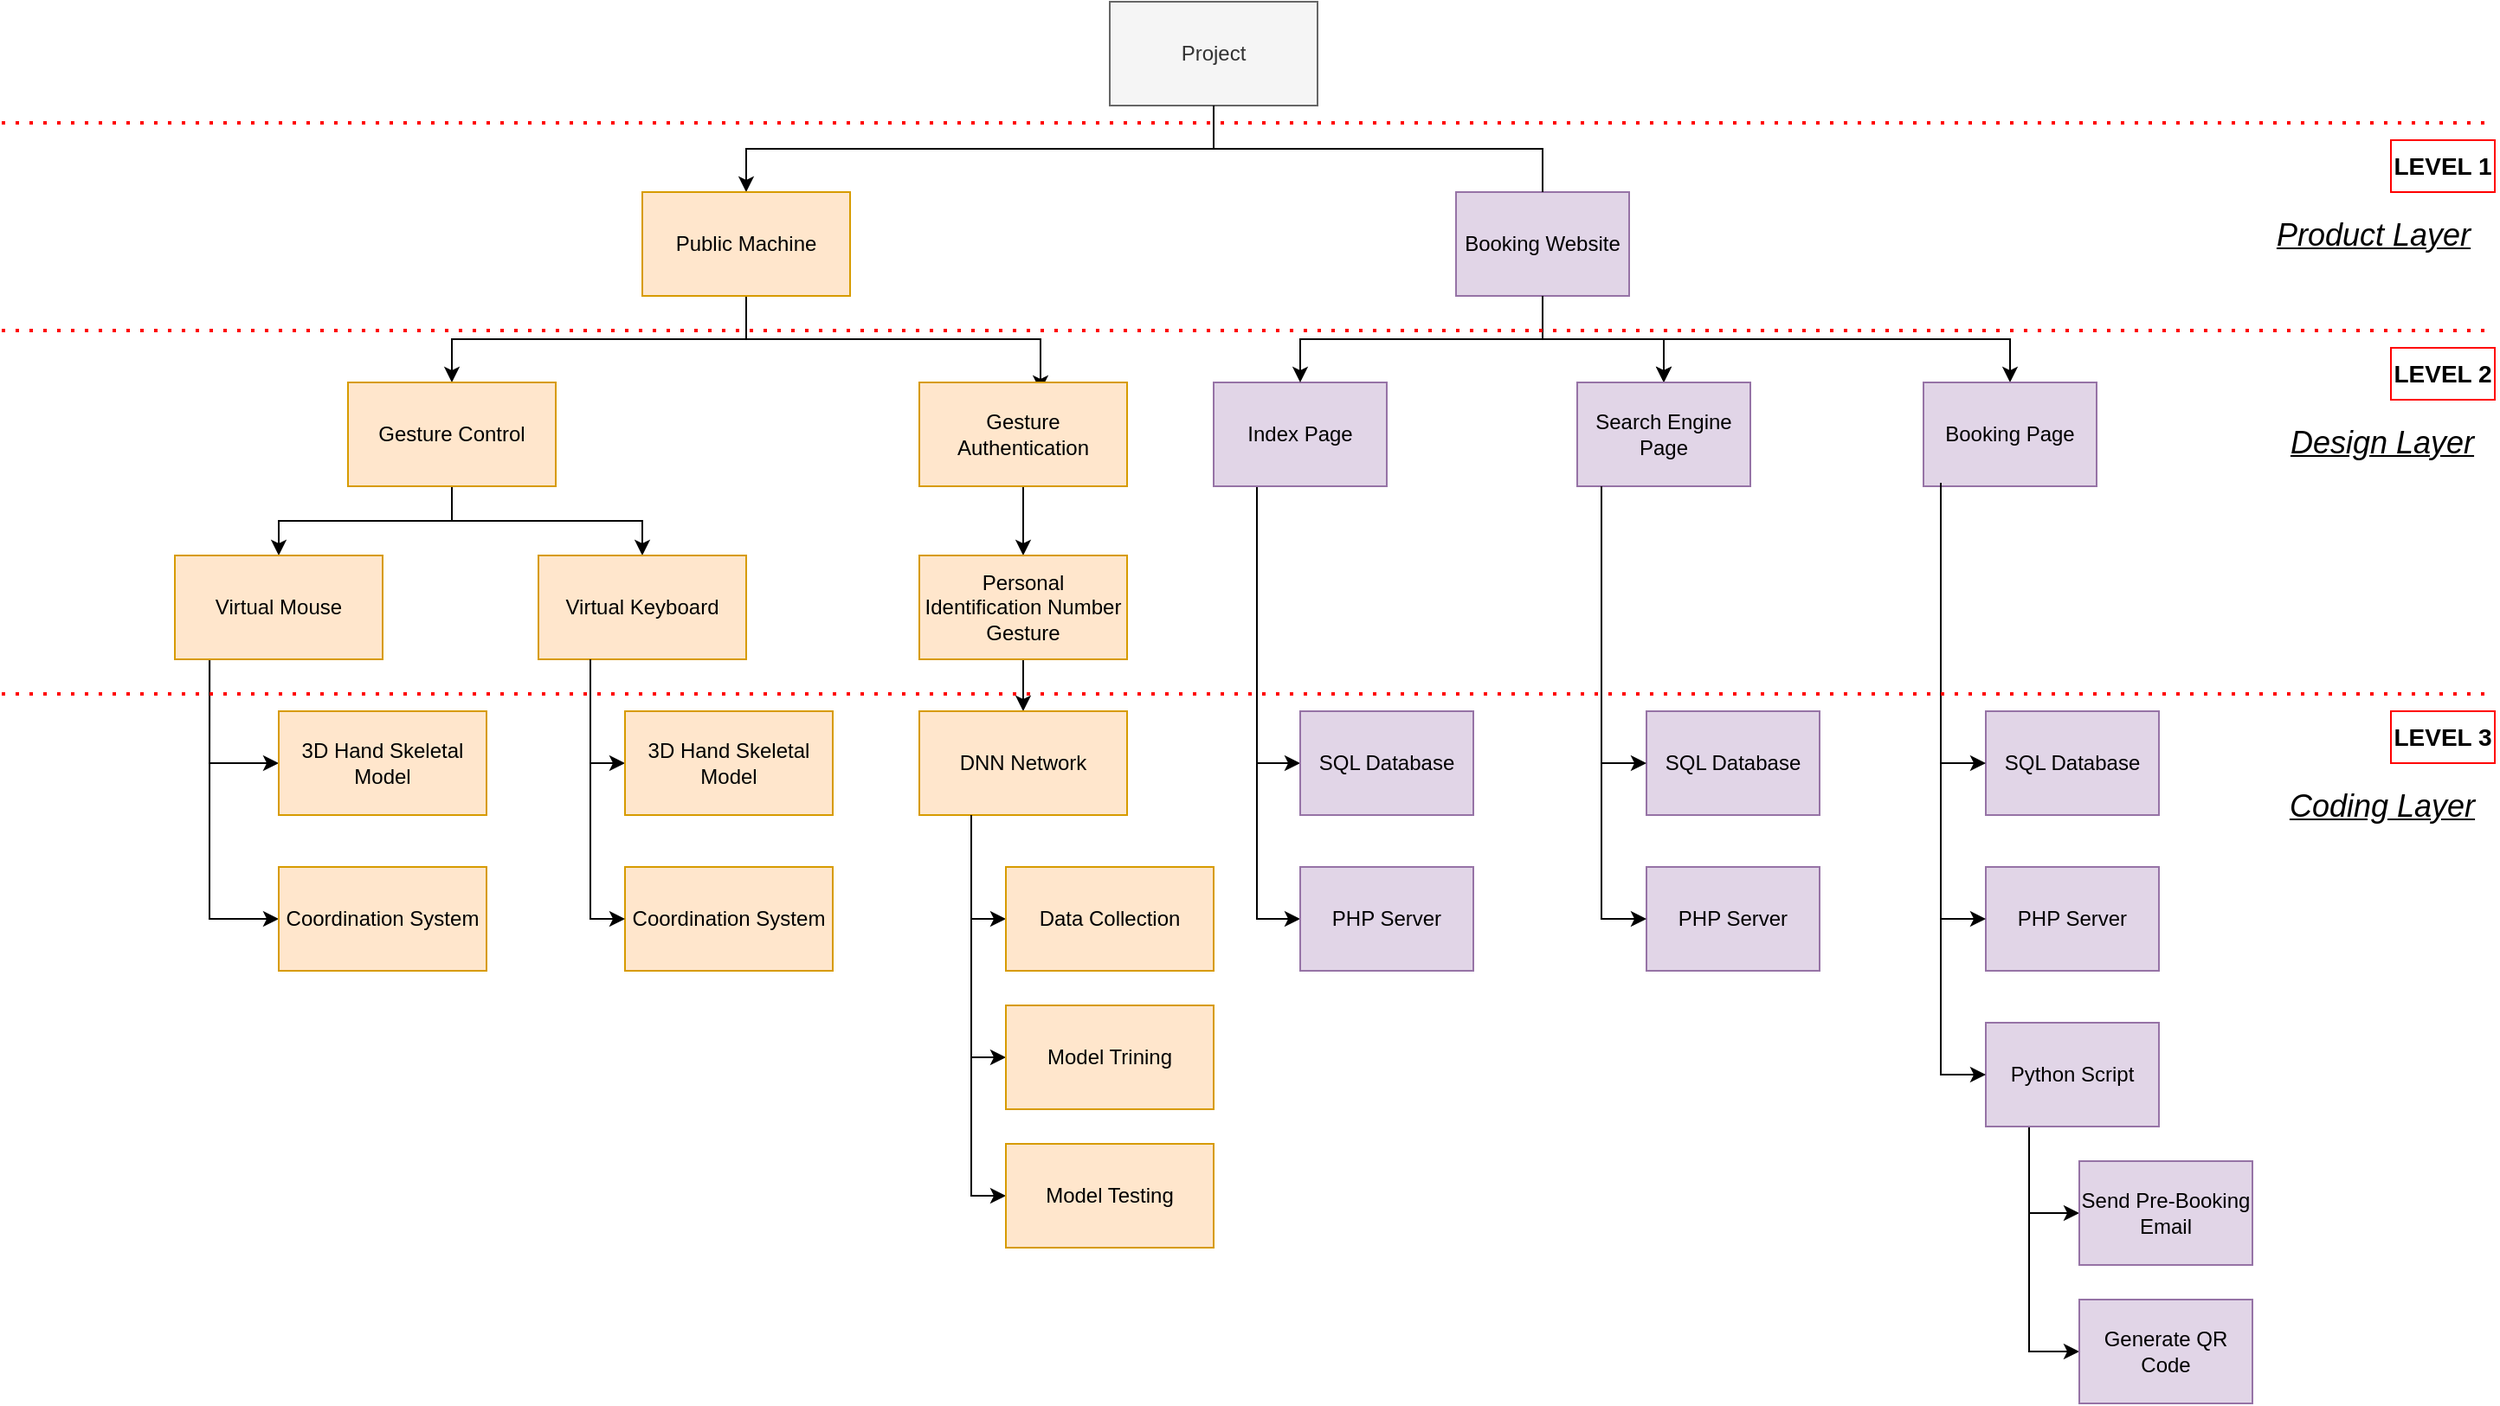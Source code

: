 <mxfile version="21.3.8" type="github" pages="3">
  <diagram id="870bee5f-fca8-f7f1-4fa7-7f8322daee49" name="Simple tree">
    <mxGraphModel dx="1970" dy="484" grid="1" gridSize="10" guides="1" tooltips="1" connect="1" arrows="1" fold="1" page="1" pageScale="1" pageWidth="850" pageHeight="1100" math="0" shadow="0">
      <root>
        <mxCell id="0" />
        <mxCell id="1" parent="0" />
        <mxCell id="6b2df6da06c5d395-3" value="" style="edgeStyle=orthogonalEdgeStyle;rounded=0;html=1;jettySize=auto;orthogonalLoop=1;exitX=0.5;exitY=1;" parent="1" source="6b2df6da06c5d395-1" target="6b2df6da06c5d395-2" edge="1">
          <mxGeometry relative="1" as="geometry" />
        </mxCell>
        <UserObject label="Project" treeRoot="1" id="6b2df6da06c5d395-1">
          <mxCell style="whiteSpace=wrap;html=1;align=center;treeFolding=1;container=1;recursiveResize=0;fillColor=#f5f5f5;strokeColor=#666666;fontColor=#333333;" parent="1" vertex="1">
            <mxGeometry x="360" y="40" width="120" height="60" as="geometry" />
          </mxCell>
        </UserObject>
        <mxCell id="6b2df6da06c5d395-13" value="" style="edgeStyle=orthogonalEdgeStyle;rounded=0;html=1;jettySize=auto;orthogonalLoop=1;exitX=0.5;exitY=1;exitDx=0;exitDy=0;" parent="1" source="6b2df6da06c5d395-2" target="6b2df6da06c5d395-12" edge="1">
          <mxGeometry relative="1" as="geometry">
            <mxPoint x="100" y="210" as="sourcePoint" />
          </mxGeometry>
        </mxCell>
        <mxCell id="6b2df6da06c5d395-15" value="" style="edgeStyle=orthogonalEdgeStyle;rounded=0;html=1;jettySize=auto;orthogonalLoop=1;" parent="1" edge="1">
          <mxGeometry relative="1" as="geometry">
            <mxPoint x="150" y="215" as="sourcePoint" />
            <mxPoint x="320" y="265" as="targetPoint" />
            <Array as="points">
              <mxPoint x="150" y="235" />
              <mxPoint x="320" y="235" />
            </Array>
          </mxGeometry>
        </mxCell>
        <UserObject label="Public Machine&lt;div style=&quot;display:none&quot; id=&quot;SDCloudData&quot;&gt;&lt;/div&gt;" treeRoot="1" id="6b2df6da06c5d395-2">
          <mxCell style="whiteSpace=wrap;html=1;align=center;treeFolding=1;container=1;recursiveResize=0;fillColor=#ffe6cc;strokeColor=#d79b00;" parent="1" vertex="1">
            <mxGeometry x="90" y="150" width="120" height="60" as="geometry" />
          </mxCell>
        </UserObject>
        <mxCell id="O0xSwY6xWbex2Kn4DxBU-6" value="" style="edgeStyle=orthogonalEdgeStyle;rounded=0;orthogonalLoop=1;jettySize=auto;html=1;" edge="1" parent="1" source="6b2df6da06c5d395-14" target="O0xSwY6xWbex2Kn4DxBU-5">
          <mxGeometry relative="1" as="geometry">
            <Array as="points">
              <mxPoint x="310" y="350" />
              <mxPoint x="310" y="350" />
            </Array>
          </mxGeometry>
        </mxCell>
        <UserObject label="Gesture Authentication&lt;div style=&quot;display:none&quot; id=&quot;SDCloudData&quot;&gt;&lt;/div&gt;" treeRoot="1" id="6b2df6da06c5d395-14">
          <mxCell style="whiteSpace=wrap;html=1;align=center;treeFolding=1;container=1;recursiveResize=0;fillColor=#ffe6cc;strokeColor=#d79b00;" parent="1" vertex="1">
            <mxGeometry x="250" y="260" width="120" height="60" as="geometry" />
          </mxCell>
        </UserObject>
        <mxCell id="O0xSwY6xWbex2Kn4DxBU-8" value="" style="edgeStyle=orthogonalEdgeStyle;rounded=0;orthogonalLoop=1;jettySize=auto;html=1;exitX=0.5;exitY=1;exitDx=0;exitDy=0;" edge="1" parent="1" source="6b2df6da06c5d395-12" target="O0xSwY6xWbex2Kn4DxBU-7">
          <mxGeometry relative="1" as="geometry">
            <mxPoint x="20" y="320" as="sourcePoint" />
            <Array as="points">
              <mxPoint x="-20" y="340" />
              <mxPoint x="-120" y="340" />
            </Array>
          </mxGeometry>
        </mxCell>
        <mxCell id="O0xSwY6xWbex2Kn4DxBU-10" value="" style="edgeStyle=orthogonalEdgeStyle;rounded=0;orthogonalLoop=1;jettySize=auto;html=1;" edge="1" parent="1" source="6b2df6da06c5d395-12" target="O0xSwY6xWbex2Kn4DxBU-9">
          <mxGeometry relative="1" as="geometry" />
        </mxCell>
        <UserObject label="Gesture Control&lt;div style=&quot;display:none&quot; id=&quot;SDCloudData&quot;&gt;&lt;/div&gt;" treeRoot="1" id="6b2df6da06c5d395-12">
          <mxCell style="whiteSpace=wrap;html=1;align=center;treeFolding=1;container=1;recursiveResize=0;fillColor=#ffe6cc;strokeColor=#d79b00;" parent="1" vertex="1">
            <mxGeometry x="-80" y="260" width="120" height="60" as="geometry" />
          </mxCell>
        </UserObject>
        <mxCell id="6b2df6da06c5d395-32" value="" style="edgeStyle=orthogonalEdgeStyle;rounded=0;html=1;jettySize=auto;orthogonalLoop=1;" parent="1" source="6b2df6da06c5d395-19" target="6b2df6da06c5d395-31" edge="1">
          <mxGeometry relative="1" as="geometry">
            <Array as="points">
              <mxPoint x="610" y="235" />
              <mxPoint x="880" y="235" />
            </Array>
          </mxGeometry>
        </mxCell>
        <mxCell id="6b2df6da06c5d395-34" value="" style="edgeStyle=orthogonalEdgeStyle;rounded=0;html=1;jettySize=auto;orthogonalLoop=1;exitX=0.5;exitY=1;" parent="1" source="6b2df6da06c5d395-19" target="6b2df6da06c5d395-33" edge="1">
          <mxGeometry relative="1" as="geometry" />
        </mxCell>
        <mxCell id="6b2df6da06c5d395-7" value="" style="edgeStyle=orthogonalEdgeStyle;rounded=0;html=1;endArrow=classic;endFill=1;jettySize=auto;orthogonalLoop=1;strokeColor=#000000;fontColor=#006633;" parent="1" source="6b2df6da06c5d395-19" target="6b2df6da06c5d395-33" edge="1">
          <mxGeometry relative="1" as="geometry" />
        </mxCell>
        <mxCell id="6b2df6da06c5d395-19" value="Booking Website" style="whiteSpace=wrap;html=1;align=center;verticalAlign=middle;container=1;recursiveResize=0;treeFolding=1;fillColor=#e1d5e7;strokeColor=#9673a6;flipV=1;" parent="1" vertex="1">
          <mxGeometry x="560" y="150" width="100" height="60" as="geometry" />
        </mxCell>
        <mxCell id="6b2df6da06c5d395-33" value="Search Engine Page&lt;div style=&quot;display:none&quot; id=&quot;SDCloudData&quot;&gt;&lt;/div&gt;" style="whiteSpace=wrap;html=1;align=center;verticalAlign=middle;container=1;recursiveResize=0;treeFolding=1;fillColor=#e1d5e7;strokeColor=#9673a6;" parent="1" vertex="1">
          <mxGeometry x="630" y="260" width="100" height="60" as="geometry" />
        </mxCell>
        <mxCell id="6b2df6da06c5d395-31" value="Booking Page&lt;div style=&quot;display:none&quot; id=&quot;SDCloudData&quot;&gt;&lt;/div&gt;" style="whiteSpace=wrap;html=1;align=center;verticalAlign=middle;container=1;recursiveResize=0;treeFolding=1;fillColor=#e1d5e7;strokeColor=#9673a6;" parent="1" vertex="1">
          <mxGeometry x="830" y="260" width="100" height="60" as="geometry" />
        </mxCell>
        <mxCell id="6b2df6da06c5d395-20" value="" style="edgeStyle=elbowEdgeStyle;elbow=vertical;startArrow=none;endArrow=none;rounded=0;exitX=0.5;exitY=1;" parent="1" source="6b2df6da06c5d395-1" target="6b2df6da06c5d395-19" edge="1">
          <mxGeometry relative="1" as="geometry">
            <mxPoint x="190" y="100" as="sourcePoint" />
          </mxGeometry>
        </mxCell>
        <mxCell id="7a2NrVWjgymsifknVoof-8" value="" style="edgeStyle=orthogonalEdgeStyle;rounded=0;orthogonalLoop=1;jettySize=auto;html=1;entryX=0;entryY=0.5;entryDx=0;entryDy=0;exitX=0.25;exitY=1;exitDx=0;exitDy=0;" edge="1" parent="1" source="6b2df6da06c5d395-25" target="7a2NrVWjgymsifknVoof-7">
          <mxGeometry relative="1" as="geometry" />
        </mxCell>
        <mxCell id="7a2NrVWjgymsifknVoof-10" value="" style="edgeStyle=orthogonalEdgeStyle;rounded=0;orthogonalLoop=1;jettySize=auto;html=1;entryX=0;entryY=0.5;entryDx=0;entryDy=0;exitX=0.25;exitY=1;exitDx=0;exitDy=0;" edge="1" parent="1" source="6b2df6da06c5d395-25" target="7a2NrVWjgymsifknVoof-9">
          <mxGeometry relative="1" as="geometry" />
        </mxCell>
        <mxCell id="6b2df6da06c5d395-25" value="Index Page" style="whiteSpace=wrap;html=1;align=center;verticalAlign=middle;container=1;recursiveResize=0;treeFolding=1;fillColor=#e1d5e7;strokeColor=#9673a6;" parent="1" vertex="1">
          <mxGeometry x="420" y="260" width="100" height="60" as="geometry" />
        </mxCell>
        <mxCell id="6b2df6da06c5d395-26" value="" style="edgeStyle=elbowEdgeStyle;elbow=vertical;startArrow=none;endArrow=classic;rounded=0;endFill=1;" parent="1" source="6b2df6da06c5d395-19" target="6b2df6da06c5d395-25" edge="1">
          <mxGeometry relative="1" as="geometry">
            <mxPoint x="310" y="220" as="sourcePoint" />
          </mxGeometry>
        </mxCell>
        <mxCell id="O0xSwY6xWbex2Kn4DxBU-23" value="" style="edgeStyle=orthogonalEdgeStyle;rounded=0;orthogonalLoop=1;jettySize=auto;html=1;" edge="1" parent="1" source="O0xSwY6xWbex2Kn4DxBU-5" target="O0xSwY6xWbex2Kn4DxBU-22">
          <mxGeometry relative="1" as="geometry" />
        </mxCell>
        <mxCell id="O0xSwY6xWbex2Kn4DxBU-5" value="Personal Identification Number Gesture&lt;div style=&quot;display:none&quot; id=&quot;SDCloudData&quot;&gt;&lt;/div&gt;" style="whiteSpace=wrap;html=1;fillColor=#ffe6cc;strokeColor=#d79b00;" vertex="1" parent="1">
          <mxGeometry x="250" y="360" width="120" height="60" as="geometry" />
        </mxCell>
        <mxCell id="O0xSwY6xWbex2Kn4DxBU-13" value="" style="edgeStyle=orthogonalEdgeStyle;rounded=0;orthogonalLoop=1;jettySize=auto;html=1;entryX=0;entryY=0.5;entryDx=0;entryDy=0;exitX=0.167;exitY=1;exitDx=0;exitDy=0;exitPerimeter=0;" edge="1" parent="1" source="O0xSwY6xWbex2Kn4DxBU-7" target="O0xSwY6xWbex2Kn4DxBU-11">
          <mxGeometry relative="1" as="geometry">
            <mxPoint x="-250" y="451" as="sourcePoint" />
            <mxPoint x="-131" y="508.02" as="targetPoint" />
            <Array as="points">
              <mxPoint x="-160" y="480" />
            </Array>
          </mxGeometry>
        </mxCell>
        <mxCell id="O0xSwY6xWbex2Kn4DxBU-16" value="" style="edgeStyle=orthogonalEdgeStyle;rounded=0;orthogonalLoop=1;jettySize=auto;html=1;entryX=0;entryY=0.5;entryDx=0;entryDy=0;exitX=0.167;exitY=1;exitDx=0;exitDy=0;exitPerimeter=0;" edge="1" parent="1" source="O0xSwY6xWbex2Kn4DxBU-7" target="O0xSwY6xWbex2Kn4DxBU-17">
          <mxGeometry relative="1" as="geometry">
            <mxPoint x="-120" y="570" as="targetPoint" />
          </mxGeometry>
        </mxCell>
        <UserObject label="Virtual Mouse&lt;div style=&quot;display:none&quot; id=&quot;SDCloudData&quot;&gt;&lt;/div&gt;&lt;div style=&quot;display:none&quot; id=&quot;SDCloudData&quot;&gt;&lt;/div&gt;" treeRoot="1" id="O0xSwY6xWbex2Kn4DxBU-7">
          <mxCell style="whiteSpace=wrap;html=1;align=center;treeFolding=1;container=1;recursiveResize=0;fillColor=#ffe6cc;strokeColor=#d79b00;" vertex="1" parent="1">
            <mxGeometry x="-180" y="360" width="120" height="60" as="geometry" />
          </mxCell>
        </UserObject>
        <mxCell id="O0xSwY6xWbex2Kn4DxBU-19" value="" style="edgeStyle=orthogonalEdgeStyle;rounded=0;orthogonalLoop=1;jettySize=auto;html=1;entryX=0;entryY=0.5;entryDx=0;entryDy=0;exitX=0.25;exitY=1;exitDx=0;exitDy=0;" edge="1" parent="1" source="O0xSwY6xWbex2Kn4DxBU-9" target="O0xSwY6xWbex2Kn4DxBU-18">
          <mxGeometry relative="1" as="geometry" />
        </mxCell>
        <mxCell id="O0xSwY6xWbex2Kn4DxBU-9" value="Virtual Keyboard&lt;div style=&quot;display:none&quot; id=&quot;SDCloudData&quot;&gt;&lt;/div&gt;" style="whiteSpace=wrap;html=1;fillColor=#ffe6cc;strokeColor=#d79b00;" vertex="1" parent="1">
          <mxGeometry x="30" y="360" width="120" height="60" as="geometry" />
        </mxCell>
        <mxCell id="O0xSwY6xWbex2Kn4DxBU-11" value="3D Hand Skeletal Model&lt;div style=&quot;display:none&quot; id=&quot;SDCloudData&quot;&gt;&lt;/div&gt;" style="whiteSpace=wrap;html=1;fillColor=#ffe6cc;strokeColor=#d79b00;" vertex="1" parent="1">
          <mxGeometry x="-120" y="450" width="120" height="60" as="geometry" />
        </mxCell>
        <mxCell id="O0xSwY6xWbex2Kn4DxBU-17" value="Coordination System&lt;div style=&quot;display:none&quot; id=&quot;SDCloudData&quot;&gt;&lt;/div&gt;&lt;div style=&quot;display:none&quot; id=&quot;SDCloudData&quot;&gt;&lt;/div&gt;" style="whiteSpace=wrap;html=1;fillColor=#ffe6cc;strokeColor=#d79b00;" vertex="1" parent="1">
          <mxGeometry x="-120" y="540" width="120" height="60" as="geometry" />
        </mxCell>
        <mxCell id="O0xSwY6xWbex2Kn4DxBU-18" value="3D Hand Skeletal Model&lt;div style=&quot;display:none&quot; id=&quot;SDCloudData&quot;&gt;&lt;/div&gt;" style="whiteSpace=wrap;html=1;fillColor=#ffe6cc;strokeColor=#d79b00;" vertex="1" parent="1">
          <mxGeometry x="80" y="450" width="120" height="60" as="geometry" />
        </mxCell>
        <mxCell id="O0xSwY6xWbex2Kn4DxBU-20" value="Coordination System&lt;div style=&quot;display:none&quot; id=&quot;SDCloudData&quot;&gt;&lt;/div&gt;&lt;div style=&quot;display:none&quot; id=&quot;SDCloudData&quot;&gt;&lt;/div&gt;" style="whiteSpace=wrap;html=1;fillColor=#ffe6cc;strokeColor=#d79b00;" vertex="1" parent="1">
          <mxGeometry x="80" y="540" width="120" height="60" as="geometry" />
        </mxCell>
        <mxCell id="O0xSwY6xWbex2Kn4DxBU-21" value="" style="edgeStyle=orthogonalEdgeStyle;rounded=0;orthogonalLoop=1;jettySize=auto;html=1;entryX=0;entryY=0.5;entryDx=0;entryDy=0;exitX=0.25;exitY=1;exitDx=0;exitDy=0;" edge="1" parent="1" source="O0xSwY6xWbex2Kn4DxBU-9" target="O0xSwY6xWbex2Kn4DxBU-20">
          <mxGeometry relative="1" as="geometry">
            <mxPoint x="-150" y="430" as="sourcePoint" />
            <mxPoint x="-110" y="560" as="targetPoint" />
          </mxGeometry>
        </mxCell>
        <mxCell id="7a2NrVWjgymsifknVoof-2" value="" style="edgeStyle=orthogonalEdgeStyle;rounded=0;orthogonalLoop=1;jettySize=auto;html=1;exitX=0.25;exitY=1;exitDx=0;exitDy=0;entryX=0;entryY=0.5;entryDx=0;entryDy=0;" edge="1" parent="1" source="O0xSwY6xWbex2Kn4DxBU-22" target="7a2NrVWjgymsifknVoof-1">
          <mxGeometry relative="1" as="geometry" />
        </mxCell>
        <mxCell id="O0xSwY6xWbex2Kn4DxBU-22" value="DNN Network&lt;div style=&quot;display:none&quot; id=&quot;SDCloudData&quot;&gt;&lt;/div&gt;&lt;div style=&quot;display:none&quot; id=&quot;SDCloudData&quot;&gt;&lt;/div&gt;" style="whiteSpace=wrap;html=1;fillColor=#ffe6cc;strokeColor=#d79b00;" vertex="1" parent="1">
          <mxGeometry x="250" y="450" width="120" height="60" as="geometry" />
        </mxCell>
        <mxCell id="7a2NrVWjgymsifknVoof-1" value="Data Collection&lt;div style=&quot;display:none&quot; id=&quot;SDCloudData&quot;&gt;&lt;/div&gt;" style="whiteSpace=wrap;html=1;fillColor=#ffe6cc;strokeColor=#d79b00;" vertex="1" parent="1">
          <mxGeometry x="300" y="540" width="120" height="60" as="geometry" />
        </mxCell>
        <mxCell id="7a2NrVWjgymsifknVoof-3" value="" style="edgeStyle=orthogonalEdgeStyle;rounded=0;orthogonalLoop=1;jettySize=auto;html=1;exitX=0.25;exitY=1;exitDx=0;exitDy=0;entryX=0;entryY=0.5;entryDx=0;entryDy=0;" edge="1" parent="1" target="7a2NrVWjgymsifknVoof-4" source="O0xSwY6xWbex2Kn4DxBU-22">
          <mxGeometry relative="1" as="geometry">
            <mxPoint x="280" y="590" as="sourcePoint" />
          </mxGeometry>
        </mxCell>
        <mxCell id="7a2NrVWjgymsifknVoof-4" value="Model Trining&lt;div style=&quot;display:none&quot; id=&quot;SDCloudData&quot;&gt;&lt;/div&gt;" style="whiteSpace=wrap;html=1;fillColor=#ffe6cc;strokeColor=#d79b00;" vertex="1" parent="1">
          <mxGeometry x="300" y="620" width="120" height="60" as="geometry" />
        </mxCell>
        <mxCell id="7a2NrVWjgymsifknVoof-5" value="" style="edgeStyle=orthogonalEdgeStyle;rounded=0;orthogonalLoop=1;jettySize=auto;html=1;exitX=0.25;exitY=1;exitDx=0;exitDy=0;entryX=0;entryY=0.5;entryDx=0;entryDy=0;" edge="1" parent="1" target="7a2NrVWjgymsifknVoof-6" source="O0xSwY6xWbex2Kn4DxBU-22">
          <mxGeometry relative="1" as="geometry">
            <mxPoint x="280" y="670" as="sourcePoint" />
          </mxGeometry>
        </mxCell>
        <mxCell id="7a2NrVWjgymsifknVoof-6" value="Model Testing&lt;div style=&quot;display:none&quot; id=&quot;SDCloudData&quot;&gt;&lt;/div&gt;" style="whiteSpace=wrap;html=1;fillColor=#ffe6cc;strokeColor=#d79b00;" vertex="1" parent="1">
          <mxGeometry x="300" y="700" width="120" height="60" as="geometry" />
        </mxCell>
        <mxCell id="7a2NrVWjgymsifknVoof-7" value="SQL Database" style="whiteSpace=wrap;html=1;align=center;verticalAlign=middle;container=1;recursiveResize=0;treeFolding=1;fillColor=#e1d5e7;strokeColor=#9673a6;" vertex="1" parent="1">
          <mxGeometry x="470" y="450" width="100" height="60" as="geometry" />
        </mxCell>
        <mxCell id="7a2NrVWjgymsifknVoof-9" value="PHP Server" style="whiteSpace=wrap;html=1;align=center;verticalAlign=middle;container=1;recursiveResize=0;treeFolding=1;fillColor=#e1d5e7;strokeColor=#9673a6;" vertex="1" parent="1">
          <mxGeometry x="470" y="540" width="100" height="60" as="geometry" />
        </mxCell>
        <mxCell id="7a2NrVWjgymsifknVoof-11" value="SQL Database" style="whiteSpace=wrap;html=1;align=center;verticalAlign=middle;container=1;recursiveResize=0;treeFolding=1;fillColor=#e1d5e7;strokeColor=#9673a6;" vertex="1" parent="1">
          <mxGeometry x="670" y="450" width="100" height="60" as="geometry" />
        </mxCell>
        <mxCell id="7a2NrVWjgymsifknVoof-12" value="PHP Server" style="whiteSpace=wrap;html=1;align=center;verticalAlign=middle;container=1;recursiveResize=0;treeFolding=1;fillColor=#e1d5e7;strokeColor=#9673a6;" vertex="1" parent="1">
          <mxGeometry x="670" y="540" width="100" height="60" as="geometry" />
        </mxCell>
        <mxCell id="7a2NrVWjgymsifknVoof-14" value="" style="endArrow=classic;html=1;rounded=0;exitX=0.14;exitY=1;exitDx=0;exitDy=0;exitPerimeter=0;entryX=0;entryY=0.5;entryDx=0;entryDy=0;" edge="1" parent="1" source="6b2df6da06c5d395-33" target="7a2NrVWjgymsifknVoof-11">
          <mxGeometry width="50" height="50" relative="1" as="geometry">
            <mxPoint x="670" y="430" as="sourcePoint" />
            <mxPoint x="720" y="380" as="targetPoint" />
            <Array as="points">
              <mxPoint x="644" y="390" />
              <mxPoint x="644" y="480" />
            </Array>
          </mxGeometry>
        </mxCell>
        <mxCell id="7a2NrVWjgymsifknVoof-16" value="" style="edgeStyle=orthogonalEdgeStyle;rounded=0;orthogonalLoop=1;jettySize=auto;html=1;entryX=0;entryY=0.5;entryDx=0;entryDy=0;exitX=0.14;exitY=1.017;exitDx=0;exitDy=0;exitPerimeter=0;" edge="1" parent="1" source="6b2df6da06c5d395-33" target="7a2NrVWjgymsifknVoof-12">
          <mxGeometry relative="1" as="geometry">
            <mxPoint x="455" y="330" as="sourcePoint" />
            <mxPoint x="480" y="490" as="targetPoint" />
          </mxGeometry>
        </mxCell>
        <mxCell id="7a2NrVWjgymsifknVoof-17" value="SQL Database" style="whiteSpace=wrap;html=1;align=center;verticalAlign=middle;container=1;recursiveResize=0;treeFolding=1;fillColor=#e1d5e7;strokeColor=#9673a6;" vertex="1" parent="1">
          <mxGeometry x="866" y="450" width="100" height="60" as="geometry" />
        </mxCell>
        <mxCell id="7a2NrVWjgymsifknVoof-18" value="PHP Server" style="whiteSpace=wrap;html=1;align=center;verticalAlign=middle;container=1;recursiveResize=0;treeFolding=1;fillColor=#e1d5e7;strokeColor=#9673a6;" vertex="1" parent="1">
          <mxGeometry x="866" y="540" width="100" height="60" as="geometry" />
        </mxCell>
        <mxCell id="7a2NrVWjgymsifknVoof-19" value="" style="endArrow=classic;html=1;rounded=0;exitX=0.14;exitY=1;exitDx=0;exitDy=0;exitPerimeter=0;entryX=0;entryY=0.5;entryDx=0;entryDy=0;" edge="1" parent="1" target="7a2NrVWjgymsifknVoof-17">
          <mxGeometry width="50" height="50" relative="1" as="geometry">
            <mxPoint x="840" y="320" as="sourcePoint" />
            <mxPoint x="916" y="380" as="targetPoint" />
            <Array as="points">
              <mxPoint x="840" y="390" />
              <mxPoint x="840" y="480" />
            </Array>
          </mxGeometry>
        </mxCell>
        <mxCell id="7a2NrVWjgymsifknVoof-20" value="" style="edgeStyle=orthogonalEdgeStyle;rounded=0;orthogonalLoop=1;jettySize=auto;html=1;entryX=0;entryY=0.5;entryDx=0;entryDy=0;exitX=0.14;exitY=1.017;exitDx=0;exitDy=0;exitPerimeter=0;" edge="1" parent="1" target="7a2NrVWjgymsifknVoof-18">
          <mxGeometry relative="1" as="geometry">
            <mxPoint x="840" y="321" as="sourcePoint" />
            <mxPoint x="676" y="490" as="targetPoint" />
            <Array as="points">
              <mxPoint x="840" y="570" />
            </Array>
          </mxGeometry>
        </mxCell>
        <mxCell id="7a2NrVWjgymsifknVoof-25" value="" style="edgeStyle=orthogonalEdgeStyle;rounded=0;orthogonalLoop=1;jettySize=auto;html=1;entryX=0;entryY=0.5;entryDx=0;entryDy=0;exitX=0.25;exitY=1;exitDx=0;exitDy=0;" edge="1" parent="1" source="7a2NrVWjgymsifknVoof-21" target="7a2NrVWjgymsifknVoof-24">
          <mxGeometry relative="1" as="geometry" />
        </mxCell>
        <mxCell id="7a2NrVWjgymsifknVoof-27" value="" style="edgeStyle=orthogonalEdgeStyle;rounded=0;orthogonalLoop=1;jettySize=auto;html=1;entryX=0;entryY=0.5;entryDx=0;entryDy=0;exitX=0.25;exitY=1;exitDx=0;exitDy=0;" edge="1" parent="1" source="7a2NrVWjgymsifknVoof-21" target="7a2NrVWjgymsifknVoof-26">
          <mxGeometry relative="1" as="geometry" />
        </mxCell>
        <mxCell id="7a2NrVWjgymsifknVoof-21" value="Python Script&lt;div style=&quot;display:none&quot; id=&quot;SDCloudData&quot;&gt;&lt;/div&gt;" style="whiteSpace=wrap;html=1;align=center;verticalAlign=middle;container=1;recursiveResize=0;treeFolding=1;fillColor=#e1d5e7;strokeColor=#9673a6;" vertex="1" parent="1">
          <mxGeometry x="866" y="630" width="100" height="60" as="geometry" />
        </mxCell>
        <mxCell id="7a2NrVWjgymsifknVoof-23" value="" style="edgeStyle=orthogonalEdgeStyle;rounded=0;orthogonalLoop=1;jettySize=auto;html=1;entryX=0;entryY=0.5;entryDx=0;entryDy=0;exitX=0.1;exitY=0.967;exitDx=0;exitDy=0;exitPerimeter=0;" edge="1" parent="1" source="6b2df6da06c5d395-31" target="7a2NrVWjgymsifknVoof-21">
          <mxGeometry relative="1" as="geometry">
            <mxPoint x="810" y="380" as="sourcePoint" />
            <mxPoint x="876" y="490" as="targetPoint" />
            <Array as="points">
              <mxPoint x="840" y="660" />
            </Array>
          </mxGeometry>
        </mxCell>
        <mxCell id="7a2NrVWjgymsifknVoof-24" value="Send Pre-Booking Email&lt;div style=&quot;display:none&quot; id=&quot;SDCloudData&quot;&gt;&lt;/div&gt;" style="whiteSpace=wrap;html=1;align=center;verticalAlign=middle;container=1;recursiveResize=0;treeFolding=1;fillColor=#e1d5e7;strokeColor=#9673a6;" vertex="1" parent="1">
          <mxGeometry x="920" y="710" width="100" height="60" as="geometry" />
        </mxCell>
        <mxCell id="7a2NrVWjgymsifknVoof-26" value="Generate QR Code&lt;div style=&quot;display:none&quot; id=&quot;SDCloudData&quot;&gt;&lt;/div&gt;&lt;div style=&quot;display:none&quot; id=&quot;SDCloudData&quot;&gt;&lt;/div&gt;" style="whiteSpace=wrap;html=1;align=center;verticalAlign=middle;container=1;recursiveResize=0;treeFolding=1;fillColor=#e1d5e7;strokeColor=#9673a6;" vertex="1" parent="1">
          <mxGeometry x="920" y="790" width="100" height="60" as="geometry" />
        </mxCell>
        <mxCell id="7a2NrVWjgymsifknVoof-28" value="" style="endArrow=none;dashed=1;html=1;dashPattern=1 3;strokeWidth=2;rounded=0;strokeColor=#FF0000;" edge="1" parent="1">
          <mxGeometry width="50" height="50" relative="1" as="geometry">
            <mxPoint x="-280" y="230" as="sourcePoint" />
            <mxPoint x="1160" y="230" as="targetPoint" />
            <Array as="points">
              <mxPoint x="-130" y="230" />
              <mxPoint x="-60" y="230" />
              <mxPoint x="390" y="230" />
            </Array>
          </mxGeometry>
        </mxCell>
        <mxCell id="7a2NrVWjgymsifknVoof-29" value="&lt;font style=&quot;font-size: 14px;&quot;&gt;&lt;b&gt;LEVEL 1&lt;/b&gt;&lt;/font&gt;" style="text;html=1;strokeColor=#FF0000;fillColor=none;align=center;verticalAlign=middle;whiteSpace=wrap;rounded=0;shadow=0;" vertex="1" parent="1">
          <mxGeometry x="1100" y="120" width="60" height="30" as="geometry" />
        </mxCell>
        <mxCell id="7a2NrVWjgymsifknVoof-30" value="" style="endArrow=none;dashed=1;html=1;dashPattern=1 3;strokeWidth=2;rounded=0;strokeColor=#FF0000;" edge="1" parent="1">
          <mxGeometry width="50" height="50" relative="1" as="geometry">
            <mxPoint x="-280" y="440" as="sourcePoint" />
            <mxPoint x="1160" y="440" as="targetPoint" />
            <Array as="points">
              <mxPoint x="-130" y="440" />
              <mxPoint x="-60" y="440" />
              <mxPoint x="390" y="440" />
            </Array>
          </mxGeometry>
        </mxCell>
        <mxCell id="7a2NrVWjgymsifknVoof-31" value="&lt;font style=&quot;font-size: 14px;&quot;&gt;&lt;b&gt;LEVEL 2&lt;/b&gt;&lt;/font&gt;" style="text;html=1;strokeColor=#FF0000;fillColor=none;align=center;verticalAlign=middle;whiteSpace=wrap;rounded=0;shadow=0;" vertex="1" parent="1">
          <mxGeometry x="1100" y="240" width="60" height="30" as="geometry" />
        </mxCell>
        <mxCell id="7a2NrVWjgymsifknVoof-33" value="" style="endArrow=none;dashed=1;html=1;dashPattern=1 3;strokeWidth=2;rounded=0;strokeColor=#FF0000;" edge="1" parent="1">
          <mxGeometry width="50" height="50" relative="1" as="geometry">
            <mxPoint x="-280" y="110" as="sourcePoint" />
            <mxPoint x="1160" y="110" as="targetPoint" />
            <Array as="points">
              <mxPoint x="-130" y="110" />
              <mxPoint x="-60" y="110" />
              <mxPoint x="390" y="110" />
            </Array>
          </mxGeometry>
        </mxCell>
        <mxCell id="7a2NrVWjgymsifknVoof-34" value="&lt;font style=&quot;font-size: 14px;&quot;&gt;&lt;b&gt;LEVEL 3&lt;/b&gt;&lt;/font&gt;" style="text;html=1;strokeColor=#FF0000;fillColor=none;align=center;verticalAlign=middle;whiteSpace=wrap;rounded=0;shadow=0;" vertex="1" parent="1">
          <mxGeometry x="1100" y="450" width="60" height="30" as="geometry" />
        </mxCell>
        <mxCell id="7a2NrVWjgymsifknVoof-35" value="&lt;font style=&quot;font-size: 18px;&quot;&gt;&lt;i&gt;&lt;u&gt;Coding Layer&lt;/u&gt;&lt;/i&gt;&lt;/font&gt;" style="text;html=1;strokeColor=none;fillColor=none;align=center;verticalAlign=middle;whiteSpace=wrap;rounded=0;" vertex="1" parent="1">
          <mxGeometry x="1030" y="490" width="130" height="30" as="geometry" />
        </mxCell>
        <mxCell id="7a2NrVWjgymsifknVoof-36" value="&lt;font style=&quot;font-size: 18px;&quot;&gt;&lt;i&gt;&lt;u&gt;Design Layer&lt;/u&gt;&lt;/i&gt;&lt;/font&gt;" style="text;html=1;strokeColor=none;fillColor=none;align=center;verticalAlign=middle;whiteSpace=wrap;rounded=0;" vertex="1" parent="1">
          <mxGeometry x="1030" y="280" width="130" height="30" as="geometry" />
        </mxCell>
        <mxCell id="7a2NrVWjgymsifknVoof-37" value="&lt;font style=&quot;font-size: 18px;&quot;&gt;&lt;i&gt;&lt;u&gt;Product Layer&lt;/u&gt;&lt;/i&gt;&lt;/font&gt;" style="text;html=1;strokeColor=none;fillColor=none;align=center;verticalAlign=middle;whiteSpace=wrap;rounded=0;" vertex="1" parent="1">
          <mxGeometry x="1020" y="160" width="140" height="30" as="geometry" />
        </mxCell>
      </root>
    </mxGraphModel>
  </diagram>
  <diagram id="dcabae05-c285-3549-ee70-138081cf8d64" name="Mind map">
    <mxGraphModel dx="435" dy="474" grid="1" gridSize="10" guides="1" tooltips="1" connect="1" arrows="1" fold="1" page="1" pageScale="1" pageWidth="850" pageHeight="1100" math="0" shadow="0">
      <root>
        <mxCell id="0" />
        <mxCell id="1" parent="0" />
        <mxCell id="6b2df6da06c5d395-1" value="Marketing" style="ellipse;whiteSpace=wrap;html=1;align=center;container=1;recursiveResize=0;treeFolding=1;fillColor=#f5f5f5;strokeColor=#666666;fontColor=#333333;" parent="1" vertex="1">
          <mxGeometry x="325" y="132" width="100" height="40" as="geometry" />
        </mxCell>
        <mxCell id="6b2df6da06c5d395-4" value="Content" style="whiteSpace=wrap;html=1;rounded=1;arcSize=50;align=center;verticalAlign=middle;container=1;recursiveResize=0;strokeWidth=1;autosize=1;spacing=4;treeFolding=1;fillColor=#dae8fc;strokeColor=#6c8ebf;fontColor=#000066;" parent="1" vertex="1">
          <mxGeometry x="455" y="67" width="80" height="30" as="geometry" />
        </mxCell>
        <mxCell id="6b2df6da06c5d395-5" value="" style="edgeStyle=entityRelationEdgeStyle;startArrow=none;endArrow=none;segment=10;curved=1;" parent="1" source="6b2df6da06c5d395-1" target="6b2df6da06c5d395-4" edge="1">
          <mxGeometry relative="1" as="geometry">
            <mxPoint x="-199.5" y="-30.5" as="sourcePoint" />
          </mxGeometry>
        </mxCell>
        <mxCell id="6b2df6da06c5d395-6" value="Social media" style="whiteSpace=wrap;html=1;shape=partialRectangle;top=0;left=0;bottom=1;right=0;points=[[0,1],[1,1]];strokeColor=#000066;fillColor=none;align=center;verticalAlign=bottom;routingCenterY=0.5;snapToPoint=1;container=1;recursiveResize=0;autosize=1;treeFolding=1;fontColor=#000066;direction=east;portConstraint=none;portConstraintRotation=0;" parent="1" vertex="1">
          <mxGeometry x="580" y="20" width="100" height="20" as="geometry" />
        </mxCell>
        <mxCell id="6b2df6da06c5d395-7" value="" style="edgeStyle=entityRelationEdgeStyle;startArrow=none;endArrow=none;segment=10;curved=1;strokeColor=#000066;fontColor=#000066;anchorPointDirection=1;sourcePortConstraint=east;" parent="1" source="6b2df6da06c5d395-4" target="6b2df6da06c5d395-6" edge="1">
          <mxGeometry relative="1" as="geometry">
            <mxPoint x="-110" y="-129" as="sourcePoint" />
          </mxGeometry>
        </mxCell>
        <mxCell id="6b2df6da06c5d395-14" value="Blog posts" style="whiteSpace=wrap;html=1;shape=partialRectangle;top=0;left=0;bottom=1;right=0;points=[[0,1],[1,1]];strokeColor=#000066;fillColor=none;align=center;verticalAlign=bottom;routingCenterY=0.5;snapToPoint=1;container=1;recursiveResize=0;autosize=1;treeFolding=1;fontColor=#000066;" parent="1" vertex="1">
          <mxGeometry x="580" y="57" width="90" height="20" as="geometry" />
        </mxCell>
        <mxCell id="6b2df6da06c5d395-15" value="" style="edgeStyle=entityRelationEdgeStyle;startArrow=none;endArrow=none;segment=10;curved=1;strokeColor=#000066;fontColor=#000066;" parent="1" source="6b2df6da06c5d395-4" target="6b2df6da06c5d395-14" edge="1">
          <mxGeometry relative="1" as="geometry">
            <mxPoint x="-80" y="-89" as="sourcePoint" />
          </mxGeometry>
        </mxCell>
        <mxCell id="6b2df6da06c5d395-16" value="Guest posts" style="whiteSpace=wrap;html=1;shape=partialRectangle;top=0;left=0;bottom=1;right=0;points=[[0,1],[1,1]];strokeColor=#000066;fillColor=none;align=center;verticalAlign=bottom;routingCenterY=0.5;snapToPoint=1;container=1;recursiveResize=0;autosize=1;treeFolding=1;fontColor=#000066;" parent="1" vertex="1">
          <mxGeometry x="580" y="92" width="100" height="20" as="geometry" />
        </mxCell>
        <mxCell id="6b2df6da06c5d395-17" value="" style="edgeStyle=entityRelationEdgeStyle;startArrow=none;endArrow=none;segment=10;curved=1;strokeColor=#000066;fontColor=#000066;" parent="1" source="6b2df6da06c5d395-4" target="6b2df6da06c5d395-16" edge="1">
          <mxGeometry relative="1" as="geometry">
            <mxPoint x="-400" y="31" as="sourcePoint" />
          </mxGeometry>
        </mxCell>
        <mxCell id="6b2df6da06c5d395-18" value="Magazine articles" style="whiteSpace=wrap;html=1;shape=partialRectangle;top=0;left=0;bottom=1;right=0;points=[[0,1],[1,1]];strokeColor=#000066;fillColor=none;align=center;verticalAlign=bottom;routingCenterY=0.5;snapToPoint=1;container=1;recursiveResize=0;autosize=1;treeFolding=1;fontColor=#000066;" parent="1" vertex="1">
          <mxGeometry x="580" y="127" width="130" height="20" as="geometry" />
        </mxCell>
        <mxCell id="6b2df6da06c5d395-19" value="" style="edgeStyle=entityRelationEdgeStyle;startArrow=none;endArrow=none;segment=10;curved=1;strokeColor=#000066;fontColor=#000066;" parent="1" source="6b2df6da06c5d395-4" target="6b2df6da06c5d395-18" edge="1">
          <mxGeometry relative="1" as="geometry">
            <mxPoint x="-130" y="1" as="sourcePoint" />
          </mxGeometry>
        </mxCell>
        <mxCell id="6b2df6da06c5d395-22" value="Events" style="whiteSpace=wrap;html=1;rounded=1;arcSize=50;align=center;verticalAlign=middle;container=1;recursiveResize=0;strokeWidth=1;autosize=1;spacing=4;treeFolding=1;fillColor=#ffe6cc;strokeColor=#D79B00;fontColor=#D79B00;" parent="1" vertex="1">
          <mxGeometry x="215" y="112" width="80" height="30" as="geometry" />
        </mxCell>
        <mxCell id="6b2df6da06c5d395-23" value="" style="edgeStyle=entityRelationEdgeStyle;startArrow=none;endArrow=none;segment=10;curved=1;" parent="1" source="6b2df6da06c5d395-1" target="6b2df6da06c5d395-22" edge="1">
          <mxGeometry relative="1" as="geometry">
            <mxPoint x="-369.5" y="89.5" as="sourcePoint" />
          </mxGeometry>
        </mxCell>
        <mxCell id="6b2df6da06c5d395-24" value="Trade fairs" style="whiteSpace=wrap;html=1;shape=partialRectangle;top=0;left=0;bottom=1;right=0;points=[[0,1],[1,1]];strokeColor=#D79B00;fillColor=none;align=center;verticalAlign=bottom;routingCenterY=0.5;snapToPoint=1;container=1;recursiveResize=0;autosize=1;treeFolding=1;fontColor=#D79B00;" parent="1" vertex="1">
          <mxGeometry x="70" y="82" width="90" height="20" as="geometry" />
        </mxCell>
        <mxCell id="6b2df6da06c5d395-25" value="" style="edgeStyle=entityRelationEdgeStyle;startArrow=none;endArrow=none;segment=10;curved=1;strokeColor=#D79B00;fontColor=#D79B00;" parent="1" source="6b2df6da06c5d395-22" target="6b2df6da06c5d395-24" edge="1">
          <mxGeometry relative="1" as="geometry">
            <mxPoint x="-354.5" y="34.5" as="sourcePoint" />
          </mxGeometry>
        </mxCell>
        <mxCell id="6b2df6da06c5d395-26" value="Presentations" style="whiteSpace=wrap;html=1;shape=partialRectangle;top=0;left=0;bottom=1;right=0;points=[[0,1],[1,1]];strokeColor=#D79B00;fillColor=none;align=center;verticalAlign=bottom;routingCenterY=0.5;snapToPoint=1;container=1;recursiveResize=0;autosize=1;treeFolding=1;fontColor=#D79B00;" parent="1" vertex="1">
          <mxGeometry x="50" y="122" width="110" height="20" as="geometry" />
        </mxCell>
        <mxCell id="6b2df6da06c5d395-27" value="" style="edgeStyle=entityRelationEdgeStyle;startArrow=none;endArrow=none;segment=10;curved=1;strokeColor=#D79B00;fontColor=#D79B00;" parent="1" source="6b2df6da06c5d395-22" target="6b2df6da06c5d395-26" edge="1">
          <mxGeometry relative="1" as="geometry">
            <mxPoint x="-354.5" y="74.5" as="sourcePoint" />
          </mxGeometry>
        </mxCell>
        <mxCell id="6b2df6da06c5d395-28" value="Conferences" style="whiteSpace=wrap;html=1;shape=partialRectangle;top=0;left=0;bottom=1;right=0;points=[[0,1],[1,1]];strokeColor=#D79B00;fillColor=none;align=center;verticalAlign=bottom;routingCenterY=0.5;snapToPoint=1;container=1;recursiveResize=0;autosize=1;treeFolding=1;fontColor=#D79B00;" parent="1" vertex="1">
          <mxGeometry x="60" y="157" width="100" height="30" as="geometry" />
        </mxCell>
        <mxCell id="6b2df6da06c5d395-29" value="" style="edgeStyle=entityRelationEdgeStyle;startArrow=none;endArrow=none;segment=10;curved=1;strokeColor=#D79B00;fontColor=#D79B00;" parent="1" source="6b2df6da06c5d395-22" target="6b2df6da06c5d395-28" edge="1">
          <mxGeometry relative="1" as="geometry">
            <mxPoint x="-354.5" y="114.5" as="sourcePoint" />
          </mxGeometry>
        </mxCell>
        <mxCell id="6b2df6da06c5d395-30" value="Videos" style="whiteSpace=wrap;html=1;shape=partialRectangle;top=0;left=0;bottom=1;right=0;points=[[0,1],[1,1]];strokeColor=#000066;fillColor=none;align=center;verticalAlign=bottom;routingCenterY=0.5;snapToPoint=1;container=1;recursiveResize=0;autosize=1;treeFolding=1;fontColor=#000066;" parent="1" vertex="1">
          <mxGeometry x="580" y="162" width="70" height="20" as="geometry" />
        </mxCell>
        <mxCell id="6b2df6da06c5d395-31" value="" style="edgeStyle=entityRelationEdgeStyle;startArrow=none;endArrow=none;segment=10;curved=1;strokeColor=#000066;fontColor=#000066;" parent="1" source="6b2df6da06c5d395-4" target="6b2df6da06c5d395-30" edge="1">
          <mxGeometry relative="1" as="geometry">
            <mxPoint x="-150" y="61" as="sourcePoint" />
          </mxGeometry>
        </mxCell>
        <mxCell id="6b2df6da06c5d395-2" value="Products" style="whiteSpace=wrap;html=1;rounded=1;arcSize=50;align=center;verticalAlign=middle;container=1;recursiveResize=0;strokeWidth=1;autosize=1;spacing=4;treeFolding=1;fillColor=#d5e8d4;strokeColor=#82b366;fontColor=#006633;" parent="1" vertex="1">
          <mxGeometry x="455" y="225" width="90" height="30" as="geometry" />
        </mxCell>
        <mxCell id="6b2df6da06c5d395-3" value="" style="edgeStyle=entityRelationEdgeStyle;startArrow=none;endArrow=none;segment=10;curved=1;strokeColor=#000000;fontColor=#006633;" parent="1" source="6b2df6da06c5d395-1" target="6b2df6da06c5d395-2" edge="1">
          <mxGeometry relative="1" as="geometry">
            <mxPoint x="-109.5" y="-128.5" as="sourcePoint" />
          </mxGeometry>
        </mxCell>
        <mxCell id="6b2df6da06c5d395-8" value="Packaging" style="whiteSpace=wrap;html=1;shape=partialRectangle;top=0;left=0;bottom=1;right=0;points=[[0,1],[1,1]];strokeColor=#82b366;fillColor=none;align=center;verticalAlign=bottom;routingCenterY=0.5;snapToPoint=1;container=1;recursiveResize=0;autosize=1;treeFolding=1;fontColor=#006633;" parent="1" vertex="1">
          <mxGeometry x="580" y="270" width="90" height="20" as="geometry" />
        </mxCell>
        <mxCell id="6b2df6da06c5d395-9" value="" style="edgeStyle=entityRelationEdgeStyle;startArrow=none;endArrow=none;segment=10;curved=1;strokeColor=#82b366;fontColor=#006633;fillColor=#d5e8d4;" parent="1" source="6b2df6da06c5d395-2" target="6b2df6da06c5d395-8" edge="1">
          <mxGeometry relative="1" as="geometry">
            <mxPoint x="-535" y="-156" as="sourcePoint" />
          </mxGeometry>
        </mxCell>
        <mxCell id="6b2df6da06c5d395-10" value="Retail presentation" style="whiteSpace=wrap;html=1;shape=partialRectangle;top=0;left=0;bottom=1;right=0;points=[[0,1],[1,1]];strokeColor=#82b366;fillColor=none;align=center;verticalAlign=bottom;routingCenterY=0.5;snapToPoint=1;container=1;recursiveResize=0;autosize=1;treeFolding=1;fontColor=#006633;direction=east;portConstraint=none;" parent="1" vertex="1">
          <mxGeometry x="580" y="235" width="130" height="20" as="geometry" />
        </mxCell>
        <mxCell id="6b2df6da06c5d395-11" value="" style="edgeStyle=entityRelationEdgeStyle;startArrow=none;endArrow=none;segment=10;curved=1;strokeColor=#82b366;fontColor=#006633;fillColor=#d5e8d4;" parent="1" source="6b2df6da06c5d395-2" target="6b2df6da06c5d395-10" edge="1">
          <mxGeometry relative="1" as="geometry">
            <mxPoint x="-710" y="59" as="sourcePoint" />
          </mxGeometry>
        </mxCell>
      </root>
    </mxGraphModel>
  </diagram>
  <diagram id="XpeKPZ4WKEYOFZSNHC9a" name="第 3 页">
    <mxGraphModel dx="435" dy="474" grid="1" gridSize="10" guides="1" tooltips="1" connect="1" arrows="1" fold="1" page="1" pageScale="1" pageWidth="827" pageHeight="1169" math="0" shadow="0">
      <root>
        <mxCell id="0" />
        <mxCell id="1" parent="0" />
      </root>
    </mxGraphModel>
  </diagram>
</mxfile>
